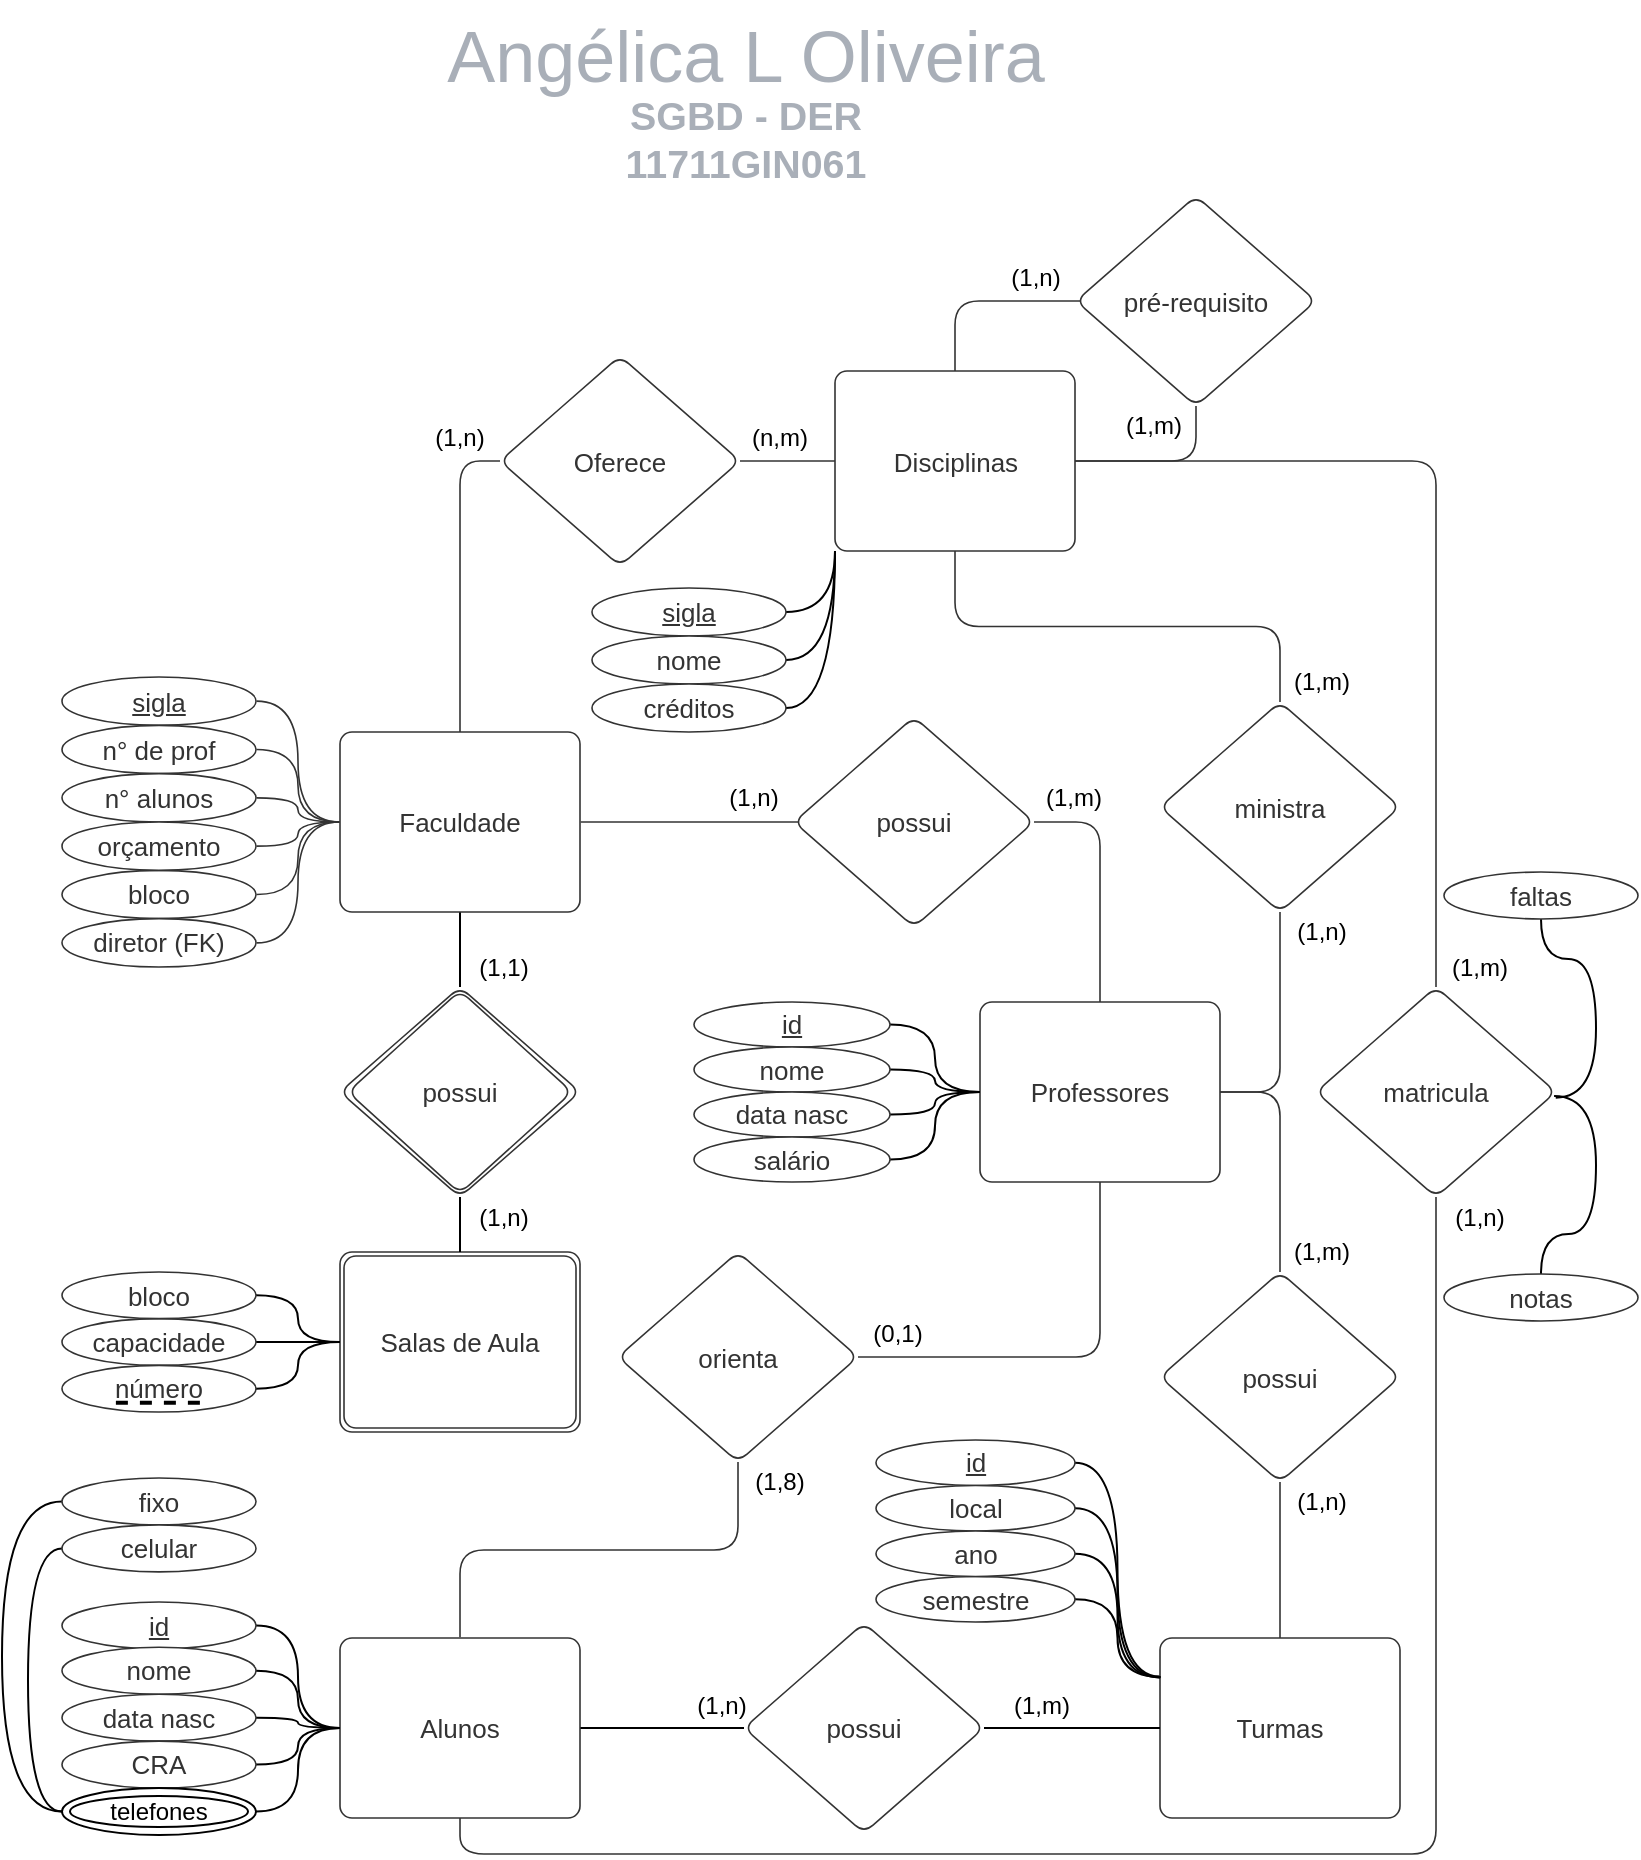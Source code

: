 <mxfile version="14.4.7" type="github">
  <diagram id="0k0tagOICq-q-ye2znuc" name="Page-1">
    <mxGraphModel dx="1777" dy="719" grid="0" gridSize="10" guides="1" tooltips="1" connect="0" arrows="1" fold="1" page="1" pageScale="1" pageWidth="827" pageHeight="1169" math="0" shadow="0">
      <root>
        <mxCell id="0" />
        <mxCell id="1" parent="0" />
        <UserObject label="&lt;div&gt;SGBD - DER&lt;/div&gt;&lt;div&gt;11711GIN061&lt;br&gt;&lt;/div&gt;" lucidchartObjectId="UGaBJGIUdZaL" id="CtVRzFDIOBK6Ej2HareU-1">
          <mxCell style="points=[[0.18,0.967,0]];html=1;overflow=block;blockSpacing=1;whiteSpace=wrap;;whiteSpace=wrap;fontSize=19.7;fontColor=#a9afb8;fontStyle=1;align=center;spacingLeft=7;spacingRight=7;spacingTop=2;spacing=3;strokeOpacity=0;fillOpacity=0;rounded=1;absoluteArcSize=1;arcSize=12;fillColor=#ffffff;strokeWidth=1.5;" parent="1" vertex="1">
            <mxGeometry x="-533" y="59" width="170" height="31" as="geometry" />
          </mxCell>
        </UserObject>
        <UserObject label="&lt;div&gt;&lt;font style=&quot;font-size: 36px&quot;&gt;Angélica L Oliveira&lt;/font&gt;&lt;/div&gt;" placeholders="1" lucidchartObjectId="UGaBLjbw9.Wj" id="CtVRzFDIOBK6Ej2HareU-3">
          <mxCell style="html=1;overflow=block;blockSpacing=1;whiteSpace=wrap;;whiteSpace=wrap;fontSize=11.5;fontColor=#a9afb8;align=center;spacingLeft=7;spacingRight=7;spacingTop=2;spacing=3;strokeOpacity=0;fillOpacity=0;rounded=1;absoluteArcSize=1;arcSize=12;fillColor=#ffffff;strokeWidth=1.5;strokeColor=#000000;" parent="1" vertex="1">
            <mxGeometry x="-688" y="19" width="480" height="14" as="geometry" />
          </mxCell>
        </UserObject>
        <mxCell id="CtVRzFDIOBK6Ej2HareU-155" style="edgeStyle=orthogonalEdgeStyle;curved=1;rounded=0;orthogonalLoop=1;jettySize=auto;html=1;exitX=0.5;exitY=1;exitDx=0;exitDy=0;entryX=0.5;entryY=0;entryDx=0;entryDy=0;endArrow=none;endFill=0;" parent="1" source="CtVRzFDIOBK6Ej2HareU-4" target="CtVRzFDIOBK6Ej2HareU-154" edge="1">
          <mxGeometry relative="1" as="geometry" />
        </mxCell>
        <UserObject label="Faculdade" lucidchartObjectId="iomj5yJkuLLF" id="CtVRzFDIOBK6Ej2HareU-4">
          <mxCell style="html=1;overflow=block;blockSpacing=1;whiteSpace=wrap;;whiteSpace=wrap;fontSize=13;fontColor=#333333;align=center;spacing=9;strokeColor=#333333;strokeOpacity=100;fillOpacity=100;rounded=1;absoluteArcSize=1;arcSize=12;fillColor=#ffffff;strokeWidth=0.8;" parent="1" vertex="1">
            <mxGeometry x="-651" y="384" width="120" height="90" as="geometry" />
          </mxCell>
        </UserObject>
        <mxCell id="CtVRzFDIOBK6Ej2HareU-110" style="edgeStyle=orthogonalEdgeStyle;curved=1;rounded=0;orthogonalLoop=1;jettySize=auto;html=1;exitX=0;exitY=0.5;exitDx=0;exitDy=0;entryX=1;entryY=0.5;entryDx=0;entryDy=0;endArrow=none;endFill=0;" parent="1" source="CtVRzFDIOBK6Ej2HareU-5" target="CtVRzFDIOBK6Ej2HareU-106" edge="1">
          <mxGeometry relative="1" as="geometry" />
        </mxCell>
        <UserObject label="Professores" lucidchartObjectId="xomj~zyaZDRu" id="CtVRzFDIOBK6Ej2HareU-5">
          <mxCell style="html=1;overflow=block;blockSpacing=1;whiteSpace=wrap;;whiteSpace=wrap;fontSize=13;fontColor=#333333;align=center;spacing=9;strokeColor=#333333;strokeOpacity=100;fillOpacity=100;rounded=1;absoluteArcSize=1;arcSize=12;fillColor=#ffffff;strokeWidth=0.8;" parent="1" vertex="1">
            <mxGeometry x="-331" y="519" width="120" height="90" as="geometry" />
          </mxCell>
        </UserObject>
        <UserObject label="Disciplinas" lucidchartObjectId="Aomjm~CfPQzT" id="CtVRzFDIOBK6Ej2HareU-6">
          <mxCell style="html=1;overflow=block;blockSpacing=1;whiteSpace=wrap;;whiteSpace=wrap;fontSize=13;fontColor=#333333;align=center;spacing=9;strokeColor=#333333;strokeOpacity=100;fillOpacity=100;rounded=1;absoluteArcSize=1;arcSize=12;fillColor=#ffffff;strokeWidth=0.8;" parent="1" vertex="1">
            <mxGeometry x="-403.5" y="203.5" width="120" height="90" as="geometry" />
          </mxCell>
        </UserObject>
        <mxCell id="CtVRzFDIOBK6Ej2HareU-151" style="edgeStyle=orthogonalEdgeStyle;curved=1;rounded=0;orthogonalLoop=1;jettySize=auto;html=1;exitX=1;exitY=0.5;exitDx=0;exitDy=0;endArrow=none;endFill=0;" parent="1" source="CtVRzFDIOBK6Ej2HareU-7" target="CtVRzFDIOBK6Ej2HareU-148" edge="1">
          <mxGeometry relative="1" as="geometry" />
        </mxCell>
        <UserObject label="Alunos" lucidchartObjectId="FomjPvOgdOiP" id="CtVRzFDIOBK6Ej2HareU-7">
          <mxCell style="html=1;overflow=block;blockSpacing=1;whiteSpace=wrap;;whiteSpace=wrap;fontSize=13;fontColor=#333333;align=center;spacing=9;strokeColor=#333333;strokeOpacity=100;fillOpacity=100;rounded=1;absoluteArcSize=1;arcSize=12;fillColor=#ffffff;strokeWidth=0.8;" parent="1" vertex="1">
            <mxGeometry x="-651" y="837" width="120" height="90" as="geometry" />
          </mxCell>
        </UserObject>
        <UserObject label="Oferece" lucidchartObjectId="UzmjYmP2OxTb" id="CtVRzFDIOBK6Ej2HareU-8">
          <mxCell style="html=1;overflow=block;blockSpacing=1;whiteSpace=wrap;shape=rhombus;whiteSpace=wrap;fontSize=13;fontColor=#333333;align=center;spacing=3.8;strokeColor=#333333;strokeOpacity=100;fillOpacity=100;rounded=1;absoluteArcSize=1;arcSize=12;fillColor=#ffffff;strokeWidth=0.8;" parent="1" vertex="1">
            <mxGeometry x="-571" y="196" width="120" height="105" as="geometry" />
          </mxCell>
        </UserObject>
        <UserObject label="" lucidchartObjectId="dAmjuNjE_fYU" id="CtVRzFDIOBK6Ej2HareU-9">
          <mxCell style="html=1;jettySize=18;whiteSpace=wrap;fontSize=13;strokeColor=#333333;strokeOpacity=100;strokeWidth=0.8;rounded=1;arcSize=24;edgeStyle=orthogonalEdgeStyle;startArrow=none;;endArrow=none;;exitX=0.5;exitY=0;entryX=0;entryY=0.5;entryDx=0;entryDy=0;exitDx=0;exitDy=0;" parent="1" source="CtVRzFDIOBK6Ej2HareU-4" target="CtVRzFDIOBK6Ej2HareU-8" edge="1">
            <mxGeometry width="100" height="100" relative="1" as="geometry">
              <Array as="points" />
            </mxGeometry>
          </mxCell>
        </UserObject>
        <UserObject label="" lucidchartObjectId="xAmjLvCmLTmo" id="CtVRzFDIOBK6Ej2HareU-10">
          <mxCell style="html=1;jettySize=18;whiteSpace=wrap;fontSize=13;strokeColor=#333333;strokeOpacity=100;strokeWidth=0.8;rounded=1;arcSize=24;edgeStyle=orthogonalEdgeStyle;startArrow=none;;endArrow=none;;exitX=1;exitY=0.5;entryX=0;entryY=0.5;exitDx=0;exitDy=0;entryDx=0;entryDy=0;" parent="1" source="CtVRzFDIOBK6Ej2HareU-8" target="CtVRzFDIOBK6Ej2HareU-6" edge="1">
            <mxGeometry width="100" height="100" relative="1" as="geometry">
              <Array as="points" />
            </mxGeometry>
          </mxCell>
        </UserObject>
        <UserObject label="possui" lucidchartObjectId="~BmjNlRGVKcV" id="CtVRzFDIOBK6Ej2HareU-11">
          <mxCell style="html=1;overflow=block;blockSpacing=1;whiteSpace=wrap;shape=rhombus;whiteSpace=wrap;fontSize=13;fontColor=#333333;align=center;spacing=3.8;strokeColor=#333333;strokeOpacity=100;fillOpacity=100;rounded=1;absoluteArcSize=1;arcSize=12;fillColor=#ffffff;strokeWidth=0.8;" parent="1" vertex="1">
            <mxGeometry x="-424" y="376.5" width="120" height="105" as="geometry" />
          </mxCell>
        </UserObject>
        <UserObject label="" lucidchartObjectId="MCmj5-dp299C" id="CtVRzFDIOBK6Ej2HareU-12">
          <mxCell style="html=1;jettySize=18;whiteSpace=wrap;fontSize=13;strokeColor=#333333;strokeOpacity=100;strokeWidth=0.8;rounded=1;arcSize=24;edgeStyle=orthogonalEdgeStyle;startArrow=none;;endArrow=none;;exitX=0.5;exitY=0;entryX=1;entryY=0.5;entryDx=0;entryDy=0;exitDx=0;exitDy=0;" parent="1" source="CtVRzFDIOBK6Ej2HareU-5" target="CtVRzFDIOBK6Ej2HareU-11" edge="1">
            <mxGeometry width="100" height="100" relative="1" as="geometry">
              <Array as="points" />
            </mxGeometry>
          </mxCell>
        </UserObject>
        <UserObject label="" lucidchartObjectId="WCmjzMi76Cz9" id="CtVRzFDIOBK6Ej2HareU-13">
          <mxCell style="html=1;jettySize=18;whiteSpace=wrap;fontSize=13;strokeColor=#333333;strokeOpacity=100;strokeWidth=0.8;rounded=1;arcSize=24;edgeStyle=orthogonalEdgeStyle;startArrow=none;;endArrow=none;;exitX=0.019;exitY=0.5;exitPerimeter=0;entryX=1.003;entryY=0.5;entryPerimeter=0;" parent="1" source="CtVRzFDIOBK6Ej2HareU-11" target="CtVRzFDIOBK6Ej2HareU-4" edge="1">
            <mxGeometry width="100" height="100" relative="1" as="geometry">
              <Array as="points" />
            </mxGeometry>
          </mxCell>
        </UserObject>
        <UserObject label="ministra" lucidchartObjectId="_CmjO9TMk5nC" id="CtVRzFDIOBK6Ej2HareU-14">
          <mxCell style="html=1;overflow=block;blockSpacing=1;whiteSpace=wrap;shape=rhombus;whiteSpace=wrap;fontSize=13;fontColor=#333333;align=center;spacing=3.8;strokeColor=#333333;strokeOpacity=100;fillOpacity=100;rounded=1;absoluteArcSize=1;arcSize=12;fillColor=#ffffff;strokeWidth=0.8;" parent="1" vertex="1">
            <mxGeometry x="-241" y="369" width="120" height="105" as="geometry" />
          </mxCell>
        </UserObject>
        <UserObject label="" lucidchartObjectId="aDmjiUkm2qg4" id="CtVRzFDIOBK6Ej2HareU-15">
          <mxCell style="html=1;jettySize=18;whiteSpace=wrap;fontSize=13;strokeColor=#333333;strokeOpacity=100;strokeWidth=0.8;rounded=1;arcSize=24;edgeStyle=orthogonalEdgeStyle;startArrow=none;;endArrow=none;;exitX=1;exitY=0.5;entryX=0.5;entryY=1;entryDx=0;entryDy=0;exitDx=0;exitDy=0;" parent="1" source="CtVRzFDIOBK6Ej2HareU-5" target="CtVRzFDIOBK6Ej2HareU-14" edge="1">
            <mxGeometry width="100" height="100" relative="1" as="geometry">
              <Array as="points" />
              <mxPoint x="-191" y="4" as="targetPoint" />
            </mxGeometry>
          </mxCell>
        </UserObject>
        <UserObject label="" lucidchartObjectId="fDmjT.F.xK~0" id="CtVRzFDIOBK6Ej2HareU-16">
          <mxCell style="html=1;jettySize=18;whiteSpace=wrap;fontSize=13;strokeColor=#333333;strokeOpacity=100;strokeWidth=0.8;rounded=1;arcSize=24;edgeStyle=orthogonalEdgeStyle;startArrow=none;;endArrow=none;;entryX=0.5;entryY=1;exitX=0.5;exitY=0;exitDx=0;exitDy=0;entryDx=0;entryDy=0;" parent="1" source="CtVRzFDIOBK6Ej2HareU-14" target="CtVRzFDIOBK6Ej2HareU-6" edge="1">
            <mxGeometry width="100" height="100" relative="1" as="geometry">
              <Array as="points" />
              <mxPoint x="-181" y="411" as="sourcePoint" />
            </mxGeometry>
          </mxCell>
        </UserObject>
        <UserObject label="orienta" lucidchartObjectId="pDmjEAedYxlP" id="CtVRzFDIOBK6Ej2HareU-17">
          <mxCell style="html=1;overflow=block;blockSpacing=1;whiteSpace=wrap;shape=rhombus;whiteSpace=wrap;fontSize=13;fontColor=#333333;align=center;spacing=3.8;strokeColor=#333333;strokeOpacity=100;fillOpacity=100;rounded=1;absoluteArcSize=1;arcSize=12;fillColor=#ffffff;strokeWidth=0.8;" parent="1" vertex="1">
            <mxGeometry x="-512" y="644" width="120" height="105" as="geometry" />
          </mxCell>
        </UserObject>
        <UserObject label="" lucidchartObjectId="yDmjnPk5z_PZ" id="CtVRzFDIOBK6Ej2HareU-18">
          <mxCell style="html=1;jettySize=18;whiteSpace=wrap;fontSize=13;strokeColor=#333333;strokeOpacity=100;strokeWidth=0.8;rounded=1;arcSize=24;edgeStyle=orthogonalEdgeStyle;startArrow=none;;endArrow=none;;exitX=0.5;exitY=1;entryX=1;entryY=0.5;exitDx=0;exitDy=0;entryDx=0;entryDy=0;" parent="1" source="CtVRzFDIOBK6Ej2HareU-5" target="CtVRzFDIOBK6Ej2HareU-17" edge="1">
            <mxGeometry width="100" height="100" relative="1" as="geometry">
              <Array as="points" />
            </mxGeometry>
          </mxCell>
        </UserObject>
        <UserObject label="" lucidchartObjectId="BDmjD462HrRi" id="CtVRzFDIOBK6Ej2HareU-19">
          <mxCell style="html=1;jettySize=18;whiteSpace=wrap;fontSize=13;strokeColor=#333333;strokeOpacity=100;strokeWidth=0.8;rounded=1;arcSize=24;edgeStyle=orthogonalEdgeStyle;startArrow=none;;endArrow=none;;entryX=0.5;entryY=-0.004;entryPerimeter=0;exitX=0.5;exitY=1;exitDx=0;exitDy=0;" parent="1" source="CtVRzFDIOBK6Ej2HareU-17" target="CtVRzFDIOBK6Ej2HareU-7" edge="1">
            <mxGeometry width="100" height="100" relative="1" as="geometry">
              <Array as="points" />
              <mxPoint x="-452" y="749" as="sourcePoint" />
            </mxGeometry>
          </mxCell>
        </UserObject>
        <UserObject label="possui" lucidchartObjectId="ZDmjs5NYemhn" id="CtVRzFDIOBK6Ej2HareU-20">
          <mxCell style="html=1;overflow=block;blockSpacing=1;whiteSpace=wrap;shape=rhombus;whiteSpace=wrap;fontSize=13;fontColor=#333333;align=center;spacing=3.8;strokeColor=#333333;strokeOpacity=100;fillOpacity=100;rounded=1;absoluteArcSize=1;arcSize=12;fillColor=#ffffff;strokeWidth=0.8;" parent="1" vertex="1">
            <mxGeometry x="-241" y="654" width="120" height="105" as="geometry" />
          </mxCell>
        </UserObject>
        <UserObject label="" lucidchartObjectId="pEmja8BC-TZG" id="CtVRzFDIOBK6Ej2HareU-21">
          <mxCell style="html=1;jettySize=18;whiteSpace=wrap;fontSize=13;strokeColor=#333333;strokeOpacity=100;strokeWidth=0.8;rounded=1;arcSize=24;edgeStyle=orthogonalEdgeStyle;startArrow=none;;endArrow=none;;exitX=1;exitY=0.5;exitDx=0;exitDy=0;" parent="1" source="CtVRzFDIOBK6Ej2HareU-5" target="CtVRzFDIOBK6Ej2HareU-20" edge="1">
            <mxGeometry width="100" height="100" relative="1" as="geometry">
              <Array as="points" />
            </mxGeometry>
          </mxCell>
        </UserObject>
        <UserObject label="" lucidchartObjectId="FEmjuh.W_axb" id="CtVRzFDIOBK6Ej2HareU-22">
          <mxCell style="html=1;jettySize=18;whiteSpace=wrap;fontSize=13;strokeColor=#333333;strokeOpacity=100;strokeWidth=0.8;rounded=1;arcSize=24;edgeStyle=orthogonalEdgeStyle;startArrow=none;;endArrow=none;;exitX=0.5;exitY=1;entryX=0.5;entryY=0;exitDx=0;exitDy=0;entryDx=0;entryDy=0;" parent="1" source="CtVRzFDIOBK6Ej2HareU-20" target="CtVRzFDIOBK6Ej2HareU-34" edge="1">
            <mxGeometry width="100" height="100" relative="1" as="geometry">
              <Array as="points" />
              <mxPoint x="-183.06" y="773" as="sourcePoint" />
            </mxGeometry>
          </mxCell>
        </UserObject>
        <UserObject label="pré-requisito" lucidchartObjectId="REmjL6j6m4Zm" id="CtVRzFDIOBK6Ej2HareU-23">
          <mxCell style="html=1;overflow=block;blockSpacing=1;whiteSpace=wrap;shape=rhombus;whiteSpace=wrap;fontSize=13;fontColor=#333333;align=center;spacing=3.8;strokeColor=#333333;strokeOpacity=100;fillOpacity=100;rounded=1;absoluteArcSize=1;arcSize=12;fillColor=#ffffff;strokeWidth=0.8;" parent="1" vertex="1">
            <mxGeometry x="-283" y="116" width="120" height="105" as="geometry" />
          </mxCell>
        </UserObject>
        <UserObject label="" lucidchartObjectId="YEmjEZizZ.XD" id="CtVRzFDIOBK6Ej2HareU-24">
          <mxCell style="html=1;jettySize=18;whiteSpace=wrap;fontSize=13;strokeColor=#333333;strokeOpacity=100;strokeWidth=0.8;rounded=1;arcSize=24;edgeStyle=orthogonalEdgeStyle;startArrow=none;;endArrow=none;;exitX=1;exitY=0.5;entryX=0.5;entryY=1;exitDx=0;exitDy=0;entryDx=0;entryDy=0;" parent="1" source="CtVRzFDIOBK6Ej2HareU-6" target="CtVRzFDIOBK6Ej2HareU-23" edge="1">
            <mxGeometry width="100" height="100" relative="1" as="geometry">
              <Array as="points" />
            </mxGeometry>
          </mxCell>
        </UserObject>
        <UserObject label="" lucidchartObjectId="9EmjZBSx3TJS" id="CtVRzFDIOBK6Ej2HareU-25">
          <mxCell style="html=1;jettySize=18;whiteSpace=wrap;fontSize=13;strokeColor=#333333;strokeOpacity=100;strokeWidth=0.8;rounded=1;arcSize=24;edgeStyle=orthogonalEdgeStyle;startArrow=none;;endArrow=none;;exitX=0.019;exitY=0.5;exitPerimeter=0;entryX=0.5;entryY=0;entryDx=0;entryDy=0;" parent="1" source="CtVRzFDIOBK6Ej2HareU-23" target="CtVRzFDIOBK6Ej2HareU-6" edge="1">
            <mxGeometry width="100" height="100" relative="1" as="geometry">
              <Array as="points" />
            </mxGeometry>
          </mxCell>
        </UserObject>
        <UserObject label="Salas de Aula" lucidchartObjectId="ZJmj8_7ffC9h" id="CtVRzFDIOBK6Ej2HareU-32">
          <mxCell style="html=1;overflow=block;blockSpacing=1;whiteSpace=wrap;shape=ext;double=1;whiteSpace=wrap;fontSize=13;fontColor=#333333;align=center;spacing=3.8;strokeColor=#333333;strokeOpacity=100;fillOpacity=100;rounded=1;absoluteArcSize=1;arcSize=12;fillColor=#ffffff;strokeWidth=0.8;" parent="1" vertex="1">
            <mxGeometry x="-651" y="644" width="120" height="90" as="geometry" />
          </mxCell>
        </UserObject>
        <mxCell id="CtVRzFDIOBK6Ej2HareU-93" style="edgeStyle=orthogonalEdgeStyle;rounded=0;orthogonalLoop=1;jettySize=auto;html=1;entryX=1;entryY=0.5;entryDx=0;entryDy=0;endArrow=none;endFill=0;curved=1;exitX=-0.001;exitY=0.214;exitDx=0;exitDy=0;exitPerimeter=0;" parent="1" source="CtVRzFDIOBK6Ej2HareU-34" target="CtVRzFDIOBK6Ej2HareU-78" edge="1">
          <mxGeometry relative="1" as="geometry">
            <mxPoint x="-242" y="848" as="sourcePoint" />
          </mxGeometry>
        </mxCell>
        <UserObject label="Turmas" lucidchartObjectId="HPmjRnHx5ylr" id="CtVRzFDIOBK6Ej2HareU-34">
          <mxCell style="html=1;overflow=block;blockSpacing=1;whiteSpace=wrap;;whiteSpace=wrap;fontSize=13;fontColor=#333333;align=center;spacing=3.8;strokeColor=#333333;strokeOpacity=100;fillOpacity=100;rounded=1;absoluteArcSize=1;arcSize=12;fillColor=#ffffff;strokeWidth=0.8;" parent="1" vertex="1">
            <mxGeometry x="-241" y="837" width="120" height="90" as="geometry" />
          </mxCell>
        </UserObject>
        <UserObject label="" lucidchartObjectId="5Smj8ZvPu2pv" id="CtVRzFDIOBK6Ej2HareU-39">
          <mxCell style="html=1;jettySize=18;whiteSpace=wrap;fontSize=13;strokeColor=#333333;strokeOpacity=100;strokeWidth=0.8;rounded=1;arcSize=24;edgeStyle=orthogonalEdgeStyle;startArrow=none;;endArrow=none;;exitX=1.003;exitY=0.5;exitPerimeter=0;entryX=-0.003;entryY=0.5;entryPerimeter=0;curved=1;" parent="1" source="CtVRzFDIOBK6Ej2HareU-33" target="CtVRzFDIOBK6Ej2HareU-4" edge="1">
            <mxGeometry width="100" height="100" relative="1" as="geometry" />
          </mxCell>
        </UserObject>
        <UserObject label="" lucidchartObjectId="bTmjVLnhN5Iq" id="CtVRzFDIOBK6Ej2HareU-40">
          <mxCell style="html=1;jettySize=18;whiteSpace=wrap;fontSize=13;strokeColor=#333333;strokeOpacity=100;strokeWidth=0.8;rounded=1;arcSize=24;edgeStyle=orthogonalEdgeStyle;startArrow=none;;endArrow=none;;exitX=1.003;exitY=0.5;exitPerimeter=0;entryX=-0.003;entryY=0.5;entryPerimeter=0;curved=1;" parent="1" source="CtVRzFDIOBK6Ej2HareU-35" target="CtVRzFDIOBK6Ej2HareU-4" edge="1">
            <mxGeometry width="100" height="100" relative="1" as="geometry" />
          </mxCell>
        </UserObject>
        <UserObject label="" lucidchartObjectId="mTmjp_HUGFZe" id="CtVRzFDIOBK6Ej2HareU-41">
          <mxCell style="html=1;jettySize=18;whiteSpace=wrap;fontSize=13;strokeColor=#333333;strokeOpacity=100;strokeWidth=0.8;rounded=1;arcSize=24;edgeStyle=orthogonalEdgeStyle;startArrow=none;;endArrow=none;;exitX=1.003;exitY=0.5;exitPerimeter=0;entryX=-0.003;entryY=0.5;entryPerimeter=0;curved=1;" parent="1" source="CtVRzFDIOBK6Ej2HareU-37" target="CtVRzFDIOBK6Ej2HareU-4" edge="1">
            <mxGeometry width="100" height="100" relative="1" as="geometry" />
          </mxCell>
        </UserObject>
        <UserObject label="" lucidchartObjectId="qTmjNSVt_GpQ" id="CtVRzFDIOBK6Ej2HareU-42">
          <mxCell style="html=1;jettySize=18;whiteSpace=wrap;fontSize=13;strokeColor=#333333;strokeOpacity=100;strokeWidth=0.8;rounded=1;arcSize=24;edgeStyle=orthogonalEdgeStyle;startArrow=none;;endArrow=none;;exitX=1.003;exitY=0.5;exitPerimeter=0;entryX=-0.003;entryY=0.5;entryPerimeter=0;curved=1;" parent="1" source="CtVRzFDIOBK6Ej2HareU-38" target="CtVRzFDIOBK6Ej2HareU-4" edge="1">
            <mxGeometry width="100" height="100" relative="1" as="geometry" />
          </mxCell>
        </UserObject>
        <UserObject label="" lucidchartObjectId="tTmjfXXcpOUJ" id="CtVRzFDIOBK6Ej2HareU-43">
          <mxCell style="html=1;jettySize=18;whiteSpace=wrap;fontSize=13;strokeColor=#333333;strokeOpacity=100;strokeWidth=0.8;rounded=1;arcSize=24;edgeStyle=orthogonalEdgeStyle;startArrow=none;;endArrow=none;;exitX=1.003;exitY=0.5;exitPerimeter=0;entryX=-0.003;entryY=0.5;entryPerimeter=0;curved=1;" parent="1" source="CtVRzFDIOBK6Ej2HareU-36" target="CtVRzFDIOBK6Ej2HareU-4" edge="1">
            <mxGeometry width="100" height="100" relative="1" as="geometry" />
          </mxCell>
        </UserObject>
        <UserObject label="" lucidchartObjectId="MUmjPoIUckg." id="CtVRzFDIOBK6Ej2HareU-45">
          <mxCell style="html=1;jettySize=18;whiteSpace=wrap;fontSize=13;strokeColor=#333333;strokeOpacity=100;strokeWidth=0.8;rounded=1;arcSize=24;edgeStyle=orthogonalEdgeStyle;startArrow=none;;endArrow=none;;exitX=1.003;exitY=0.5;exitPerimeter=0;entryX=-0.003;entryY=0.5;entryPerimeter=0;curved=1;" parent="1" source="CtVRzFDIOBK6Ej2HareU-44" target="CtVRzFDIOBK6Ej2HareU-4" edge="1">
            <mxGeometry width="100" height="100" relative="1" as="geometry" />
          </mxCell>
        </UserObject>
        <mxCell id="CtVRzFDIOBK6Ej2HareU-76" style="edgeStyle=orthogonalEdgeStyle;rounded=0;orthogonalLoop=1;jettySize=auto;html=1;exitX=0.5;exitY=1;exitDx=0;exitDy=0;" parent="1" edge="1">
          <mxGeometry relative="1" as="geometry">
            <mxPoint x="-183.06" y="773" as="sourcePoint" />
            <mxPoint x="-183.06" y="773" as="targetPoint" />
          </mxGeometry>
        </mxCell>
        <mxCell id="CtVRzFDIOBK6Ej2HareU-94" style="edgeStyle=orthogonalEdgeStyle;rounded=0;orthogonalLoop=1;jettySize=auto;html=1;exitX=1;exitY=0.5;exitDx=0;exitDy=0;endArrow=none;endFill=0;curved=1;entryX=0.003;entryY=0.217;entryDx=0;entryDy=0;entryPerimeter=0;" parent="1" source="CtVRzFDIOBK6Ej2HareU-79" target="CtVRzFDIOBK6Ej2HareU-34" edge="1">
          <mxGeometry relative="1" as="geometry">
            <mxPoint x="-241" y="838" as="targetPoint" />
          </mxGeometry>
        </mxCell>
        <mxCell id="CtVRzFDIOBK6Ej2HareU-95" style="edgeStyle=orthogonalEdgeStyle;rounded=0;orthogonalLoop=1;jettySize=auto;html=1;exitX=1;exitY=0.5;exitDx=0;exitDy=0;endArrow=none;endFill=0;curved=1;entryX=0.001;entryY=0.219;entryDx=0;entryDy=0;entryPerimeter=0;" parent="1" source="CtVRzFDIOBK6Ej2HareU-81" target="CtVRzFDIOBK6Ej2HareU-34" edge="1">
          <mxGeometry relative="1" as="geometry">
            <mxPoint x="-239" y="863" as="targetPoint" />
          </mxGeometry>
        </mxCell>
        <mxCell id="CtVRzFDIOBK6Ej2HareU-96" style="edgeStyle=orthogonalEdgeStyle;rounded=0;orthogonalLoop=1;jettySize=auto;html=1;exitX=1;exitY=0.5;exitDx=0;exitDy=0;endArrow=none;endFill=0;curved=1;entryX=-0.001;entryY=0.219;entryDx=0;entryDy=0;entryPerimeter=0;" parent="1" source="CtVRzFDIOBK6Ej2HareU-82" target="CtVRzFDIOBK6Ej2HareU-34" edge="1">
          <mxGeometry relative="1" as="geometry">
            <mxPoint x="-238" y="844" as="targetPoint" />
          </mxGeometry>
        </mxCell>
        <mxCell id="CtVRzFDIOBK6Ej2HareU-102" style="edgeStyle=orthogonalEdgeStyle;curved=1;rounded=0;orthogonalLoop=1;jettySize=auto;html=1;exitX=1;exitY=0.5;exitDx=0;exitDy=0;entryX=0;entryY=1;entryDx=0;entryDy=0;endArrow=none;endFill=0;" parent="1" source="CtVRzFDIOBK6Ej2HareU-97" target="CtVRzFDIOBK6Ej2HareU-6" edge="1">
          <mxGeometry relative="1" as="geometry" />
        </mxCell>
        <mxCell id="CtVRzFDIOBK6Ej2HareU-105" style="edgeStyle=orthogonalEdgeStyle;curved=1;rounded=0;orthogonalLoop=1;jettySize=auto;html=1;exitX=1;exitY=0.5;exitDx=0;exitDy=0;endArrow=none;endFill=0;entryX=0;entryY=1;entryDx=0;entryDy=0;" parent="1" source="CtVRzFDIOBK6Ej2HareU-98" target="CtVRzFDIOBK6Ej2HareU-6" edge="1">
          <mxGeometry relative="1" as="geometry" />
        </mxCell>
        <mxCell id="CtVRzFDIOBK6Ej2HareU-104" style="edgeStyle=orthogonalEdgeStyle;curved=1;rounded=0;orthogonalLoop=1;jettySize=auto;html=1;exitX=1;exitY=0.5;exitDx=0;exitDy=0;endArrow=none;endFill=0;entryX=0;entryY=1;entryDx=0;entryDy=0;" parent="1" source="CtVRzFDIOBK6Ej2HareU-99" target="CtVRzFDIOBK6Ej2HareU-6" edge="1">
          <mxGeometry relative="1" as="geometry" />
        </mxCell>
        <mxCell id="CtVRzFDIOBK6Ej2HareU-111" style="edgeStyle=orthogonalEdgeStyle;curved=1;rounded=0;orthogonalLoop=1;jettySize=auto;html=1;exitX=1;exitY=0.5;exitDx=0;exitDy=0;endArrow=none;endFill=0;entryX=0;entryY=0.5;entryDx=0;entryDy=0;" parent="1" source="CtVRzFDIOBK6Ej2HareU-107" target="CtVRzFDIOBK6Ej2HareU-5" edge="1">
          <mxGeometry relative="1" as="geometry">
            <mxPoint x="-81" y="374" as="targetPoint" />
          </mxGeometry>
        </mxCell>
        <mxCell id="CtVRzFDIOBK6Ej2HareU-112" style="edgeStyle=orthogonalEdgeStyle;curved=1;rounded=0;orthogonalLoop=1;jettySize=auto;html=1;exitX=1;exitY=0.5;exitDx=0;exitDy=0;endArrow=none;endFill=0;entryX=0;entryY=0.5;entryDx=0;entryDy=0;" parent="1" source="CtVRzFDIOBK6Ej2HareU-108" target="CtVRzFDIOBK6Ej2HareU-5" edge="1">
          <mxGeometry relative="1" as="geometry">
            <mxPoint x="-81" y="384" as="targetPoint" />
          </mxGeometry>
        </mxCell>
        <mxCell id="CtVRzFDIOBK6Ej2HareU-113" style="edgeStyle=orthogonalEdgeStyle;curved=1;rounded=0;orthogonalLoop=1;jettySize=auto;html=1;exitX=1;exitY=0.5;exitDx=0;exitDy=0;endArrow=none;endFill=0;entryX=0;entryY=0.5;entryDx=0;entryDy=0;" parent="1" source="CtVRzFDIOBK6Ej2HareU-109" target="CtVRzFDIOBK6Ej2HareU-5" edge="1">
          <mxGeometry relative="1" as="geometry">
            <mxPoint x="-81" y="384" as="targetPoint" />
          </mxGeometry>
        </mxCell>
        <mxCell id="CtVRzFDIOBK6Ej2HareU-122" style="edgeStyle=orthogonalEdgeStyle;curved=1;rounded=0;orthogonalLoop=1;jettySize=auto;html=1;exitX=1;exitY=0.5;exitDx=0;exitDy=0;entryX=0;entryY=0.5;entryDx=0;entryDy=0;endArrow=none;endFill=0;" parent="1" source="CtVRzFDIOBK6Ej2HareU-114" target="CtVRzFDIOBK6Ej2HareU-7" edge="1">
          <mxGeometry relative="1" as="geometry" />
        </mxCell>
        <mxCell id="CtVRzFDIOBK6Ej2HareU-127" style="edgeStyle=orthogonalEdgeStyle;curved=1;rounded=0;orthogonalLoop=1;jettySize=auto;html=1;exitX=1;exitY=0.5;exitDx=0;exitDy=0;entryX=0;entryY=0.5;entryDx=0;entryDy=0;endArrow=none;endFill=0;" parent="1" source="CtVRzFDIOBK6Ej2HareU-115" target="CtVRzFDIOBK6Ej2HareU-7" edge="1">
          <mxGeometry relative="1" as="geometry" />
        </mxCell>
        <mxCell id="CtVRzFDIOBK6Ej2HareU-128" style="edgeStyle=orthogonalEdgeStyle;curved=1;rounded=0;orthogonalLoop=1;jettySize=auto;html=1;exitX=1;exitY=0.5;exitDx=0;exitDy=0;entryX=0;entryY=0.5;entryDx=0;entryDy=0;endArrow=none;endFill=0;" parent="1" source="CtVRzFDIOBK6Ej2HareU-116" target="CtVRzFDIOBK6Ej2HareU-7" edge="1">
          <mxGeometry relative="1" as="geometry" />
        </mxCell>
        <mxCell id="CtVRzFDIOBK6Ej2HareU-130" style="edgeStyle=orthogonalEdgeStyle;curved=1;rounded=0;orthogonalLoop=1;jettySize=auto;html=1;exitX=1;exitY=0.5;exitDx=0;exitDy=0;entryX=0;entryY=0.5;entryDx=0;entryDy=0;endArrow=none;endFill=0;" parent="1" source="CtVRzFDIOBK6Ej2HareU-117" target="CtVRzFDIOBK6Ej2HareU-7" edge="1">
          <mxGeometry relative="1" as="geometry" />
        </mxCell>
        <mxCell id="CtVRzFDIOBK6Ej2HareU-131" style="edgeStyle=orthogonalEdgeStyle;curved=1;rounded=0;orthogonalLoop=1;jettySize=auto;html=1;exitX=1;exitY=0.5;exitDx=0;exitDy=0;entryX=0;entryY=0.5;entryDx=0;entryDy=0;endArrow=none;endFill=0;" parent="1" source="CtVRzFDIOBK6Ej2HareU-118" target="CtVRzFDIOBK6Ej2HareU-7" edge="1">
          <mxGeometry relative="1" as="geometry" />
        </mxCell>
        <mxCell id="CtVRzFDIOBK6Ej2HareU-137" style="edgeStyle=orthogonalEdgeStyle;curved=1;rounded=0;orthogonalLoop=1;jettySize=auto;html=1;entryX=0;entryY=0.5;entryDx=0;entryDy=0;endArrow=none;endFill=0;" parent="1" source="CtVRzFDIOBK6Ej2HareU-141" target="CtVRzFDIOBK6Ej2HareU-32" edge="1">
          <mxGeometry relative="1" as="geometry">
            <mxPoint x="-496" y="659" as="sourcePoint" />
          </mxGeometry>
        </mxCell>
        <mxCell id="CtVRzFDIOBK6Ej2HareU-138" style="edgeStyle=orthogonalEdgeStyle;curved=1;rounded=0;orthogonalLoop=1;jettySize=auto;html=1;entryX=0;entryY=0.5;entryDx=0;entryDy=0;endArrow=none;endFill=0;" parent="1" source="CtVRzFDIOBK6Ej2HareU-136" target="CtVRzFDIOBK6Ej2HareU-32" edge="1">
          <mxGeometry relative="1" as="geometry" />
        </mxCell>
        <mxCell id="CtVRzFDIOBK6Ej2HareU-152" style="edgeStyle=orthogonalEdgeStyle;curved=1;rounded=0;orthogonalLoop=1;jettySize=auto;html=1;entryX=0;entryY=0.5;entryDx=0;entryDy=0;endArrow=none;endFill=0;" parent="1" source="CtVRzFDIOBK6Ej2HareU-148" target="CtVRzFDIOBK6Ej2HareU-34" edge="1">
          <mxGeometry relative="1" as="geometry" />
        </mxCell>
        <UserObject label="possui" lucidchartObjectId="pDmjEAedYxlP" id="CtVRzFDIOBK6Ej2HareU-148">
          <mxCell style="html=1;overflow=block;blockSpacing=1;whiteSpace=wrap;shape=rhombus;whiteSpace=wrap;fontSize=13;fontColor=#333333;align=center;spacing=3.8;strokeColor=#333333;strokeOpacity=100;fillOpacity=100;rounded=1;absoluteArcSize=1;arcSize=12;fillColor=#ffffff;strokeWidth=0.8;" parent="1" vertex="1">
            <mxGeometry x="-449" y="829.5" width="120" height="105" as="geometry" />
          </mxCell>
        </UserObject>
        <mxCell id="CtVRzFDIOBK6Ej2HareU-153" style="edgeStyle=orthogonalEdgeStyle;curved=1;rounded=0;orthogonalLoop=1;jettySize=auto;html=1;endArrow=none;endFill=0;entryX=0;entryY=0.5;entryDx=0;entryDy=0;" parent="1" source="CtVRzFDIOBK6Ej2HareU-135" target="CtVRzFDIOBK6Ej2HareU-32" edge="1">
          <mxGeometry relative="1" as="geometry">
            <mxPoint x="-496" y="689" as="sourcePoint" />
            <mxPoint x="-656" y="694" as="targetPoint" />
          </mxGeometry>
        </mxCell>
        <mxCell id="CtVRzFDIOBK6Ej2HareU-156" style="edgeStyle=orthogonalEdgeStyle;curved=1;rounded=0;orthogonalLoop=1;jettySize=auto;html=1;exitX=0.5;exitY=1;exitDx=0;exitDy=0;entryX=0.5;entryY=0;entryDx=0;entryDy=0;endArrow=none;endFill=0;" parent="1" source="CtVRzFDIOBK6Ej2HareU-154" target="CtVRzFDIOBK6Ej2HareU-32" edge="1">
          <mxGeometry relative="1" as="geometry" />
        </mxCell>
        <UserObject label="possui" lucidchartObjectId="UzmjYmP2OxTb" id="CtVRzFDIOBK6Ej2HareU-154">
          <mxCell style="html=1;overflow=block;blockSpacing=1;whiteSpace=wrap;shape=rhombus;whiteSpace=wrap;fontSize=13;fontColor=#333333;align=center;spacing=3.8;strokeColor=#333333;strokeOpacity=100;fillOpacity=100;rounded=1;absoluteArcSize=1;arcSize=12;fillColor=#ffffff;strokeWidth=0.8;" parent="1" vertex="1">
            <mxGeometry x="-651" y="511.5" width="120" height="105" as="geometry" />
          </mxCell>
        </UserObject>
        <UserObject label="matricula" lucidchartObjectId="_CmjO9TMk5nC" id="CtVRzFDIOBK6Ej2HareU-165">
          <mxCell style="html=1;overflow=block;blockSpacing=1;whiteSpace=wrap;shape=rhombus;whiteSpace=wrap;fontSize=13;fontColor=#333333;align=center;spacing=3.8;strokeColor=#333333;strokeOpacity=100;fillOpacity=100;rounded=1;absoluteArcSize=1;arcSize=12;fillColor=#ffffff;strokeWidth=0.8;" parent="1" vertex="1">
            <mxGeometry x="-163" y="511.5" width="120" height="105" as="geometry" />
          </mxCell>
        </UserObject>
        <UserObject label="" lucidchartObjectId="aDmjiUkm2qg4" id="CtVRzFDIOBK6Ej2HareU-168">
          <mxCell style="html=1;jettySize=18;whiteSpace=wrap;fontSize=13;strokeColor=#333333;strokeOpacity=100;strokeWidth=0.8;rounded=1;arcSize=24;edgeStyle=orthogonalEdgeStyle;startArrow=none;;endArrow=none;;exitX=0.5;exitY=1;exitDx=0;exitDy=0;" parent="1" source="CtVRzFDIOBK6Ej2HareU-7" target="CtVRzFDIOBK6Ej2HareU-165" edge="1">
            <mxGeometry width="100" height="100" relative="1" as="geometry">
              <Array as="points" />
              <mxPoint x="-134" y="781.5" as="sourcePoint" />
              <mxPoint x="-108" y="690" as="targetPoint" />
            </mxGeometry>
          </mxCell>
        </UserObject>
        <UserObject label="" lucidchartObjectId="pEmja8BC-TZG" id="CtVRzFDIOBK6Ej2HareU-169">
          <mxCell style="html=1;jettySize=18;whiteSpace=wrap;fontSize=13;strokeColor=#333333;strokeOpacity=100;strokeWidth=0.8;rounded=1;arcSize=24;edgeStyle=orthogonalEdgeStyle;startArrow=none;;endArrow=none;;exitX=1;exitY=0.5;exitDx=0;exitDy=0;" parent="1" source="CtVRzFDIOBK6Ej2HareU-6" target="CtVRzFDIOBK6Ej2HareU-165" edge="1">
            <mxGeometry width="100" height="100" relative="1" as="geometry">
              <Array as="points">
                <mxPoint x="-103" y="248" />
              </Array>
              <mxPoint x="-201" y="574" as="sourcePoint" />
              <mxPoint x="-106" y="525" as="targetPoint" />
            </mxGeometry>
          </mxCell>
        </UserObject>
        <mxCell id="CtVRzFDIOBK6Ej2HareU-170" value="" style="group" parent="1" vertex="1" connectable="0">
          <mxGeometry x="-790" y="356.5" width="97" height="145" as="geometry" />
        </mxCell>
        <UserObject label="sigla" lucidchartObjectId="9OmjdLNjwsMl" id="CtVRzFDIOBK6Ej2HareU-33">
          <mxCell style="html=1;overflow=block;blockSpacing=1;whiteSpace=wrap;ellipse;whiteSpace=wrap;fontSize=13;fontColor=#333333;fontStyle=4;align=center;spacing=3.8;strokeColor=#333333;strokeOpacity=100;fillOpacity=100;rounded=1;absoluteArcSize=1;arcSize=12;fillColor=#ffffff;strokeWidth=0.8;" parent="CtVRzFDIOBK6Ej2HareU-170" vertex="1">
            <mxGeometry width="97" height="24.167" as="geometry" />
          </mxCell>
        </UserObject>
        <UserObject label="n° de prof" lucidchartObjectId="ZRmjgUTJ3Nd." id="CtVRzFDIOBK6Ej2HareU-35">
          <mxCell style="html=1;overflow=block;blockSpacing=1;whiteSpace=wrap;ellipse;whiteSpace=wrap;fontSize=13;fontColor=#333333;align=center;spacing=3.8;strokeColor=#333333;strokeOpacity=100;fillOpacity=100;rounded=1;absoluteArcSize=1;arcSize=12;fillColor=#ffffff;strokeWidth=0.8;" parent="CtVRzFDIOBK6Ej2HareU-170" vertex="1">
            <mxGeometry y="24.167" width="97" height="24.167" as="geometry" />
          </mxCell>
        </UserObject>
        <UserObject label="bloco" lucidchartObjectId="ZRmjNuLXcJue" id="CtVRzFDIOBK6Ej2HareU-36">
          <mxCell style="html=1;overflow=block;blockSpacing=1;whiteSpace=wrap;ellipse;whiteSpace=wrap;fontSize=13;fontColor=#333333;align=center;spacing=3.8;strokeColor=#333333;strokeOpacity=100;fillOpacity=100;rounded=1;absoluteArcSize=1;arcSize=12;fillColor=#ffffff;strokeWidth=0.8;" parent="CtVRzFDIOBK6Ej2HareU-170" vertex="1">
            <mxGeometry y="96.667" width="97" height="24.167" as="geometry" />
          </mxCell>
        </UserObject>
        <UserObject label="n° alunos" lucidchartObjectId="_RmjpFdKyJmw" id="CtVRzFDIOBK6Ej2HareU-37">
          <mxCell style="html=1;overflow=block;blockSpacing=1;whiteSpace=wrap;ellipse;whiteSpace=wrap;fontSize=13;fontColor=#333333;align=center;spacing=3.8;strokeColor=#333333;strokeOpacity=100;fillOpacity=100;rounded=1;absoluteArcSize=1;arcSize=12;fillColor=#ffffff;strokeWidth=0.8;" parent="CtVRzFDIOBK6Ej2HareU-170" vertex="1">
            <mxGeometry y="48.333" width="97" height="24.167" as="geometry" />
          </mxCell>
        </UserObject>
        <UserObject label="orçamento" lucidchartObjectId="_Rmjj1_~6CR-" id="CtVRzFDIOBK6Ej2HareU-38">
          <mxCell style="html=1;overflow=block;blockSpacing=1;whiteSpace=wrap;ellipse;whiteSpace=wrap;fontSize=13;fontColor=#333333;align=center;spacing=3.8;strokeColor=#333333;strokeOpacity=100;fillOpacity=100;rounded=1;absoluteArcSize=1;arcSize=12;fillColor=#ffffff;strokeWidth=0.8;" parent="CtVRzFDIOBK6Ej2HareU-170" vertex="1">
            <mxGeometry y="72.5" width="97" height="24.167" as="geometry" />
          </mxCell>
        </UserObject>
        <UserObject label="diretor (FK)" lucidchartObjectId="MUmj.rUb0BYL" id="CtVRzFDIOBK6Ej2HareU-44">
          <mxCell style="html=1;overflow=block;blockSpacing=1;whiteSpace=wrap;ellipse;whiteSpace=wrap;fontSize=13;fontColor=#333333;align=center;spacing=3.8;strokeColor=#333333;strokeOpacity=100;fillOpacity=100;rounded=1;absoluteArcSize=1;arcSize=12;fillColor=#ffffff;strokeWidth=0.8;" parent="CtVRzFDIOBK6Ej2HareU-170" vertex="1">
            <mxGeometry y="120.833" width="97" height="24.167" as="geometry" />
          </mxCell>
        </UserObject>
        <mxCell id="CtVRzFDIOBK6Ej2HareU-171" value="" style="group" parent="1" vertex="1" connectable="0">
          <mxGeometry x="-790" y="654" width="97" height="70" as="geometry" />
        </mxCell>
        <UserObject label="capacidade" lucidchartObjectId="ZRmjgUTJ3Nd." id="CtVRzFDIOBK6Ej2HareU-135">
          <mxCell style="html=1;overflow=block;blockSpacing=1;whiteSpace=wrap;ellipse;whiteSpace=wrap;fontSize=13;fontColor=#333333;align=center;spacing=3.8;strokeColor=#333333;strokeOpacity=100;fillOpacity=100;rounded=1;absoluteArcSize=1;arcSize=12;fillColor=#ffffff;strokeWidth=0.8;" parent="CtVRzFDIOBK6Ej2HareU-171" vertex="1">
            <mxGeometry y="23.333" width="97" height="23.333" as="geometry" />
          </mxCell>
        </UserObject>
        <UserObject label="número" lucidchartObjectId="_RmjpFdKyJmw" id="CtVRzFDIOBK6Ej2HareU-136">
          <mxCell style="html=1;overflow=block;blockSpacing=1;whiteSpace=wrap;ellipse;whiteSpace=wrap;fontSize=13;fontColor=#333333;align=center;spacing=3.8;strokeColor=#333333;strokeOpacity=100;fillOpacity=100;rounded=1;absoluteArcSize=1;arcSize=12;fillColor=#ffffff;strokeWidth=0.8;" parent="CtVRzFDIOBK6Ej2HareU-171" vertex="1">
            <mxGeometry y="46.667" width="97" height="23.333" as="geometry" />
          </mxCell>
        </UserObject>
        <UserObject label="bloco" lucidchartObjectId="ZRmjgUTJ3Nd." id="CtVRzFDIOBK6Ej2HareU-141">
          <mxCell style="html=1;overflow=block;blockSpacing=1;whiteSpace=wrap;ellipse;whiteSpace=wrap;fontSize=13;fontColor=#333333;align=center;spacing=3.8;strokeColor=#333333;strokeOpacity=100;fillOpacity=100;rounded=1;absoluteArcSize=1;arcSize=12;fillColor=#ffffff;strokeWidth=0.8;" parent="CtVRzFDIOBK6Ej2HareU-171" vertex="1">
            <mxGeometry width="97" height="23.333" as="geometry" />
          </mxCell>
        </UserObject>
        <mxCell id="CtVRzFDIOBK6Ej2HareU-162" value="" style="line;strokeWidth=2;html=1;shadow=0;dashed=1;" parent="CtVRzFDIOBK6Ej2HareU-171" vertex="1">
          <mxGeometry x="26.944" y="61.444" width="43.111" height="7.778" as="geometry" />
        </mxCell>
        <mxCell id="CtVRzFDIOBK6Ej2HareU-173" value="" style="group" parent="1" vertex="1" connectable="0">
          <mxGeometry x="-474" y="519" width="98" height="90" as="geometry" />
        </mxCell>
        <UserObject label="id" lucidchartObjectId="9OmjdLNjwsMl" id="CtVRzFDIOBK6Ej2HareU-106">
          <mxCell style="html=1;overflow=block;blockSpacing=1;whiteSpace=wrap;ellipse;whiteSpace=wrap;fontSize=13;fontColor=#333333;fontStyle=4;align=center;spacing=3.8;strokeColor=#333333;strokeOpacity=100;fillOpacity=100;rounded=1;absoluteArcSize=1;arcSize=12;fillColor=#ffffff;strokeWidth=0.8;" parent="CtVRzFDIOBK6Ej2HareU-173" vertex="1">
            <mxGeometry width="98" height="22.5" as="geometry" />
          </mxCell>
        </UserObject>
        <UserObject label="nome" lucidchartObjectId="ZRmjgUTJ3Nd." id="CtVRzFDIOBK6Ej2HareU-107">
          <mxCell style="html=1;overflow=block;blockSpacing=1;whiteSpace=wrap;ellipse;whiteSpace=wrap;fontSize=13;fontColor=#333333;align=center;spacing=3.8;strokeColor=#333333;strokeOpacity=100;fillOpacity=100;rounded=1;absoluteArcSize=1;arcSize=12;fillColor=#ffffff;strokeWidth=0.8;" parent="CtVRzFDIOBK6Ej2HareU-173" vertex="1">
            <mxGeometry y="22.5" width="98" height="22.5" as="geometry" />
          </mxCell>
        </UserObject>
        <UserObject label="data nasc" lucidchartObjectId="_RmjpFdKyJmw" id="CtVRzFDIOBK6Ej2HareU-108">
          <mxCell style="html=1;overflow=block;blockSpacing=1;whiteSpace=wrap;ellipse;whiteSpace=wrap;fontSize=13;fontColor=#333333;align=center;spacing=3.8;strokeColor=#333333;strokeOpacity=100;fillOpacity=100;rounded=1;absoluteArcSize=1;arcSize=12;fillColor=#ffffff;strokeWidth=0.8;" parent="CtVRzFDIOBK6Ej2HareU-173" vertex="1">
            <mxGeometry y="45" width="98" height="22.5" as="geometry" />
          </mxCell>
        </UserObject>
        <UserObject label="salário" lucidchartObjectId="_Rmjj1_~6CR-" id="CtVRzFDIOBK6Ej2HareU-109">
          <mxCell style="html=1;overflow=block;blockSpacing=1;whiteSpace=wrap;ellipse;whiteSpace=wrap;fontSize=13;fontColor=#333333;align=center;spacing=3.8;strokeColor=#333333;strokeOpacity=100;fillOpacity=100;rounded=1;absoluteArcSize=1;arcSize=12;fillColor=#ffffff;strokeWidth=0.8;" parent="CtVRzFDIOBK6Ej2HareU-173" vertex="1">
            <mxGeometry y="67.5" width="98" height="22.5" as="geometry" />
          </mxCell>
        </UserObject>
        <mxCell id="CtVRzFDIOBK6Ej2HareU-175" value="" style="group" parent="1" vertex="1" connectable="0">
          <mxGeometry x="-525" y="312" width="97" height="72" as="geometry" />
        </mxCell>
        <UserObject label="sigla" lucidchartObjectId="9OmjdLNjwsMl" id="CtVRzFDIOBK6Ej2HareU-97">
          <mxCell style="html=1;overflow=block;blockSpacing=1;whiteSpace=wrap;ellipse;whiteSpace=wrap;fontSize=13;fontColor=#333333;fontStyle=4;align=center;spacing=3.8;strokeColor=#333333;strokeOpacity=100;fillOpacity=100;rounded=1;absoluteArcSize=1;arcSize=12;fillColor=#ffffff;strokeWidth=0.8;" parent="CtVRzFDIOBK6Ej2HareU-175" vertex="1">
            <mxGeometry width="97" height="24" as="geometry" />
          </mxCell>
        </UserObject>
        <UserObject label="nome" lucidchartObjectId="ZRmjgUTJ3Nd." id="CtVRzFDIOBK6Ej2HareU-98">
          <mxCell style="html=1;overflow=block;blockSpacing=1;whiteSpace=wrap;ellipse;whiteSpace=wrap;fontSize=13;fontColor=#333333;align=center;spacing=3.8;strokeColor=#333333;strokeOpacity=100;fillOpacity=100;rounded=1;absoluteArcSize=1;arcSize=12;fillColor=#ffffff;strokeWidth=0.8;" parent="CtVRzFDIOBK6Ej2HareU-175" vertex="1">
            <mxGeometry y="24" width="97" height="24" as="geometry" />
          </mxCell>
        </UserObject>
        <UserObject label="créditos" lucidchartObjectId="_RmjpFdKyJmw" id="CtVRzFDIOBK6Ej2HareU-99">
          <mxCell style="html=1;overflow=block;blockSpacing=1;whiteSpace=wrap;ellipse;whiteSpace=wrap;fontSize=13;fontColor=#333333;align=center;spacing=3.8;strokeColor=#333333;strokeOpacity=100;fillOpacity=100;rounded=1;absoluteArcSize=1;arcSize=12;fillColor=#ffffff;strokeWidth=0.8;" parent="CtVRzFDIOBK6Ej2HareU-175" vertex="1">
            <mxGeometry y="48" width="97" height="24" as="geometry" />
          </mxCell>
        </UserObject>
        <UserObject label="id" lucidchartObjectId="9OmjdLNjwsMl" id="CtVRzFDIOBK6Ej2HareU-78">
          <mxCell style="html=1;overflow=block;blockSpacing=1;whiteSpace=wrap;ellipse;whiteSpace=wrap;fontSize=13;fontColor=#333333;fontStyle=4;align=center;spacing=3.8;strokeColor=#333333;strokeOpacity=100;fillOpacity=100;rounded=1;absoluteArcSize=1;arcSize=12;fillColor=#ffffff;strokeWidth=0.8;" parent="1" vertex="1">
            <mxGeometry x="-383" y="738" width="99.5" height="22.75" as="geometry" />
          </mxCell>
        </UserObject>
        <UserObject label="semestre" lucidchartObjectId="ZRmjgUTJ3Nd." id="CtVRzFDIOBK6Ej2HareU-79">
          <mxCell style="html=1;overflow=block;blockSpacing=1;whiteSpace=wrap;ellipse;whiteSpace=wrap;fontSize=13;fontColor=#333333;align=center;spacing=3.8;strokeColor=#333333;strokeOpacity=100;fillOpacity=100;rounded=1;absoluteArcSize=1;arcSize=12;fillColor=#ffffff;strokeWidth=0.8;" parent="1" vertex="1">
            <mxGeometry x="-383" y="806.25" width="99.5" height="22.75" as="geometry" />
          </mxCell>
        </UserObject>
        <UserObject label="local" lucidchartObjectId="_RmjpFdKyJmw" id="CtVRzFDIOBK6Ej2HareU-81">
          <mxCell style="html=1;overflow=block;blockSpacing=1;whiteSpace=wrap;ellipse;whiteSpace=wrap;fontSize=13;fontColor=#333333;align=center;spacing=3.8;strokeColor=#333333;strokeOpacity=100;fillOpacity=100;rounded=1;absoluteArcSize=1;arcSize=12;fillColor=#ffffff;strokeWidth=0.8;" parent="1" vertex="1">
            <mxGeometry x="-383" y="760.75" width="99.5" height="22.75" as="geometry" />
          </mxCell>
        </UserObject>
        <UserObject label="ano" lucidchartObjectId="_Rmjj1_~6CR-" id="CtVRzFDIOBK6Ej2HareU-82">
          <mxCell style="html=1;overflow=block;blockSpacing=1;whiteSpace=wrap;ellipse;whiteSpace=wrap;fontSize=13;fontColor=#333333;align=center;spacing=3.8;strokeColor=#333333;strokeOpacity=100;fillOpacity=100;rounded=1;absoluteArcSize=1;arcSize=12;fillColor=#ffffff;strokeWidth=0.8;" parent="1" vertex="1">
            <mxGeometry x="-383" y="783.5" width="99.5" height="22.75" as="geometry" />
          </mxCell>
        </UserObject>
        <UserObject label="id" lucidchartObjectId="9OmjdLNjwsMl" id="CtVRzFDIOBK6Ej2HareU-114">
          <mxCell style="html=1;overflow=block;blockSpacing=1;whiteSpace=wrap;ellipse;whiteSpace=wrap;fontSize=13;fontColor=#333333;fontStyle=4;align=center;spacing=3.8;strokeColor=#333333;strokeOpacity=100;fillOpacity=100;rounded=1;absoluteArcSize=1;arcSize=12;fillColor=#ffffff;strokeWidth=0.8;" parent="1" vertex="1">
            <mxGeometry x="-790" y="819" width="97" height="23.467" as="geometry" />
          </mxCell>
        </UserObject>
        <UserObject label="nome" lucidchartObjectId="ZRmjgUTJ3Nd." id="CtVRzFDIOBK6Ej2HareU-115">
          <mxCell style="html=1;overflow=block;blockSpacing=1;whiteSpace=wrap;ellipse;whiteSpace=wrap;fontSize=13;fontColor=#333333;align=center;spacing=3.8;strokeColor=#333333;strokeOpacity=100;fillOpacity=100;rounded=1;absoluteArcSize=1;arcSize=12;fillColor=#ffffff;strokeWidth=0.8;" parent="1" vertex="1">
            <mxGeometry x="-790" y="841.637" width="97" height="23.467" as="geometry" />
          </mxCell>
        </UserObject>
        <UserObject label="data nasc" lucidchartObjectId="_RmjpFdKyJmw" id="CtVRzFDIOBK6Ej2HareU-116">
          <mxCell style="html=1;overflow=block;blockSpacing=1;whiteSpace=wrap;ellipse;whiteSpace=wrap;fontSize=13;fontColor=#333333;align=center;spacing=3.8;strokeColor=#333333;strokeOpacity=100;fillOpacity=100;rounded=1;absoluteArcSize=1;arcSize=12;fillColor=#ffffff;strokeWidth=0.8;" parent="1" vertex="1">
            <mxGeometry x="-790" y="865.103" width="97" height="23.467" as="geometry" />
          </mxCell>
        </UserObject>
        <UserObject label="CRA" lucidchartObjectId="_Rmjj1_~6CR-" id="CtVRzFDIOBK6Ej2HareU-117">
          <mxCell style="html=1;overflow=block;blockSpacing=1;whiteSpace=wrap;ellipse;whiteSpace=wrap;fontSize=13;fontColor=#333333;align=center;spacing=3.8;strokeColor=#333333;strokeOpacity=100;fillOpacity=100;rounded=1;absoluteArcSize=1;arcSize=12;fillColor=#ffffff;strokeWidth=0.8;" parent="1" vertex="1">
            <mxGeometry x="-790" y="888.57" width="97" height="23.467" as="geometry" />
          </mxCell>
        </UserObject>
        <UserObject label="telefones" lucidchartObjectId="ZRmjgUTJ3Nd." id="CtVRzFDIOBK6Ej2HareU-118">
          <mxCell style="ellipse;shape=doubleEllipse;whiteSpace=wrap;html=1;shadow=0;" parent="1" vertex="1">
            <mxGeometry x="-790" y="912.037" width="97" height="23.467" as="geometry" />
          </mxCell>
        </UserObject>
        <mxCell id="CtVRzFDIOBK6Ej2HareU-146" style="edgeStyle=orthogonalEdgeStyle;curved=1;rounded=0;orthogonalLoop=1;jettySize=auto;html=1;exitX=0;exitY=0.5;exitDx=0;exitDy=0;entryX=0;entryY=0.5;entryDx=0;entryDy=0;endArrow=none;endFill=0;" parent="1" source="CtVRzFDIOBK6Ej2HareU-119" target="CtVRzFDIOBK6Ej2HareU-118" edge="1">
          <mxGeometry x="-792.06" y="818" as="geometry">
            <Array as="points">
              <mxPoint x="-820" y="769" />
              <mxPoint x="-820" y="924" />
            </Array>
          </mxGeometry>
        </mxCell>
        <mxCell id="CtVRzFDIOBK6Ej2HareU-147" style="edgeStyle=orthogonalEdgeStyle;curved=1;rounded=0;orthogonalLoop=1;jettySize=auto;html=1;exitX=0;exitY=0.5;exitDx=0;exitDy=0;entryX=0;entryY=0.5;entryDx=0;entryDy=0;endArrow=none;endFill=0;" parent="1" source="CtVRzFDIOBK6Ej2HareU-120" target="CtVRzFDIOBK6Ej2HareU-118" edge="1">
          <mxGeometry x="-794.06" y="818" as="geometry">
            <Array as="points">
              <mxPoint x="-807" y="792" />
              <mxPoint x="-807" y="924" />
            </Array>
          </mxGeometry>
        </mxCell>
        <mxCell id="CtVRzFDIOBK6Ej2HareU-176" value="" style="group" parent="1" vertex="1" connectable="0">
          <mxGeometry x="-790" y="756.997" width="97" height="46.933" as="geometry" />
        </mxCell>
        <UserObject label="fixo" lucidchartObjectId="_RmjpFdKyJmw" id="CtVRzFDIOBK6Ej2HareU-119">
          <mxCell style="html=1;overflow=block;blockSpacing=1;whiteSpace=wrap;ellipse;whiteSpace=wrap;fontSize=13;fontColor=#333333;align=center;spacing=3.8;strokeColor=#333333;strokeOpacity=100;fillOpacity=100;rounded=1;absoluteArcSize=1;arcSize=12;fillColor=#ffffff;strokeWidth=0.8;" parent="CtVRzFDIOBK6Ej2HareU-176" vertex="1">
            <mxGeometry width="97" height="23.467" as="geometry" />
          </mxCell>
        </UserObject>
        <UserObject label="celular" lucidchartObjectId="_Rmjj1_~6CR-" id="CtVRzFDIOBK6Ej2HareU-120">
          <mxCell style="html=1;overflow=block;blockSpacing=1;whiteSpace=wrap;ellipse;whiteSpace=wrap;fontSize=13;fontColor=#333333;align=center;spacing=3.8;strokeColor=#333333;strokeOpacity=100;fillOpacity=100;rounded=1;absoluteArcSize=1;arcSize=12;fillColor=#ffffff;strokeWidth=0.8;" parent="CtVRzFDIOBK6Ej2HareU-176" vertex="1">
            <mxGeometry y="23.467" width="97" height="23.467" as="geometry" />
          </mxCell>
        </UserObject>
        <mxCell id="CtVRzFDIOBK6Ej2HareU-184" value="(1,n)" style="text;html=1;strokeColor=none;fillColor=none;align=center;verticalAlign=middle;whiteSpace=wrap;rounded=0;shadow=0;dashed=1;" parent="1" vertex="1">
          <mxGeometry x="-611" y="227" width="40" height="20" as="geometry" />
        </mxCell>
        <mxCell id="CtVRzFDIOBK6Ej2HareU-185" value="(n,m)" style="text;html=1;strokeColor=none;fillColor=none;align=center;verticalAlign=middle;whiteSpace=wrap;rounded=0;shadow=0;dashed=1;" parent="1" vertex="1">
          <mxGeometry x="-451" y="227" width="40" height="20" as="geometry" />
        </mxCell>
        <mxCell id="CtVRzFDIOBK6Ej2HareU-186" value="(1,n)" style="text;html=1;strokeColor=none;fillColor=none;align=center;verticalAlign=middle;whiteSpace=wrap;rounded=0;shadow=0;dashed=1;" parent="1" vertex="1">
          <mxGeometry x="-323.5" y="147" width="40" height="20" as="geometry" />
        </mxCell>
        <mxCell id="CtVRzFDIOBK6Ej2HareU-187" value="(1,m)" style="text;html=1;strokeColor=none;fillColor=none;align=center;verticalAlign=middle;whiteSpace=wrap;rounded=0;shadow=0;dashed=1;" parent="1" vertex="1">
          <mxGeometry x="-264.5" y="221" width="40" height="20" as="geometry" />
        </mxCell>
        <mxCell id="CtVRzFDIOBK6Ej2HareU-188" value="(1,m)" style="text;html=1;strokeColor=none;fillColor=none;align=center;verticalAlign=middle;whiteSpace=wrap;rounded=0;shadow=0;dashed=1;" parent="1" vertex="1">
          <mxGeometry x="-180" y="349" width="40" height="20" as="geometry" />
        </mxCell>
        <mxCell id="CtVRzFDIOBK6Ej2HareU-189" value="(1,n)" style="text;html=1;strokeColor=none;fillColor=none;align=center;verticalAlign=middle;whiteSpace=wrap;rounded=0;shadow=0;dashed=1;" parent="1" vertex="1">
          <mxGeometry x="-180" y="474" width="40" height="20" as="geometry" />
        </mxCell>
        <mxCell id="CtVRzFDIOBK6Ej2HareU-190" value="(1,n)" style="text;html=1;strokeColor=none;fillColor=none;align=center;verticalAlign=middle;whiteSpace=wrap;rounded=0;shadow=0;dashed=1;" parent="1" vertex="1">
          <mxGeometry x="-464" y="407" width="40" height="20" as="geometry" />
        </mxCell>
        <mxCell id="CtVRzFDIOBK6Ej2HareU-191" value="(1,m)" style="text;html=1;strokeColor=none;fillColor=none;align=center;verticalAlign=middle;whiteSpace=wrap;rounded=0;shadow=0;dashed=1;" parent="1" vertex="1">
          <mxGeometry x="-304" y="407" width="40" height="20" as="geometry" />
        </mxCell>
        <mxCell id="CtVRzFDIOBK6Ej2HareU-192" value="(0,1)" style="text;html=1;strokeColor=none;fillColor=none;align=center;verticalAlign=middle;whiteSpace=wrap;rounded=0;shadow=0;dashed=1;" parent="1" vertex="1">
          <mxGeometry x="-392" y="675" width="40" height="20" as="geometry" />
        </mxCell>
        <mxCell id="CtVRzFDIOBK6Ej2HareU-193" value="(1,8)" style="text;html=1;strokeColor=none;fillColor=none;align=center;verticalAlign=middle;whiteSpace=wrap;rounded=0;shadow=0;dashed=1;" parent="1" vertex="1">
          <mxGeometry x="-451" y="749" width="40" height="20" as="geometry" />
        </mxCell>
        <mxCell id="CtVRzFDIOBK6Ej2HareU-194" value="(1,m)" style="text;html=1;strokeColor=none;fillColor=none;align=center;verticalAlign=middle;whiteSpace=wrap;rounded=0;shadow=0;dashed=1;" parent="1" vertex="1">
          <mxGeometry x="-180" y="634" width="40" height="20" as="geometry" />
        </mxCell>
        <mxCell id="CtVRzFDIOBK6Ej2HareU-195" value="(1,n)" style="text;html=1;strokeColor=none;fillColor=none;align=center;verticalAlign=middle;whiteSpace=wrap;rounded=0;shadow=0;dashed=1;" parent="1" vertex="1">
          <mxGeometry x="-180" y="759" width="40" height="20" as="geometry" />
        </mxCell>
        <mxCell id="CtVRzFDIOBK6Ej2HareU-196" value="(1,m)" style="text;html=1;strokeColor=none;fillColor=none;align=center;verticalAlign=middle;whiteSpace=wrap;rounded=0;shadow=0;dashed=1;" parent="1" vertex="1">
          <mxGeometry x="-319.56" y="861" width="40" height="20" as="geometry" />
        </mxCell>
        <mxCell id="CtVRzFDIOBK6Ej2HareU-197" value="(1,n)" style="text;html=1;strokeColor=none;fillColor=none;align=center;verticalAlign=middle;whiteSpace=wrap;rounded=0;shadow=0;dashed=1;" parent="1" vertex="1">
          <mxGeometry x="-479.56" y="861" width="40" height="20" as="geometry" />
        </mxCell>
        <mxCell id="CtVRzFDIOBK6Ej2HareU-198" value="(1,m)" style="text;html=1;strokeColor=none;fillColor=none;align=center;verticalAlign=middle;whiteSpace=wrap;rounded=0;shadow=0;dashed=1;" parent="1" vertex="1">
          <mxGeometry x="-101" y="491.5" width="40" height="20" as="geometry" />
        </mxCell>
        <mxCell id="CtVRzFDIOBK6Ej2HareU-199" value="(1,n)" style="text;html=1;strokeColor=none;fillColor=none;align=center;verticalAlign=middle;whiteSpace=wrap;rounded=0;shadow=0;dashed=1;" parent="1" vertex="1">
          <mxGeometry x="-101" y="616.5" width="40" height="20" as="geometry" />
        </mxCell>
        <mxCell id="CtVRzFDIOBK6Ej2HareU-200" value="(1,1)" style="text;html=1;strokeColor=none;fillColor=none;align=center;verticalAlign=middle;whiteSpace=wrap;rounded=0;shadow=0;dashed=1;" parent="1" vertex="1">
          <mxGeometry x="-589" y="491.5" width="40" height="20" as="geometry" />
        </mxCell>
        <mxCell id="CtVRzFDIOBK6Ej2HareU-201" value="(1,n)" style="text;html=1;strokeColor=none;fillColor=none;align=center;verticalAlign=middle;whiteSpace=wrap;rounded=0;shadow=0;dashed=1;" parent="1" vertex="1">
          <mxGeometry x="-589" y="616.5" width="40" height="20" as="geometry" />
        </mxCell>
        <mxCell id="CtVRzFDIOBK6Ej2HareU-206" style="edgeStyle=orthogonalEdgeStyle;curved=1;rounded=0;orthogonalLoop=1;jettySize=auto;html=1;entryX=0.992;entryY=0.519;entryDx=0;entryDy=0;entryPerimeter=0;endArrow=none;endFill=0;" parent="1" source="CtVRzFDIOBK6Ej2HareU-204" target="CtVRzFDIOBK6Ej2HareU-165" edge="1">
          <mxGeometry relative="1" as="geometry" />
        </mxCell>
        <UserObject label="notas" lucidchartObjectId="_RmjpFdKyJmw" id="CtVRzFDIOBK6Ej2HareU-204">
          <mxCell style="html=1;overflow=block;blockSpacing=1;whiteSpace=wrap;ellipse;whiteSpace=wrap;fontSize=13;fontColor=#333333;align=center;spacing=3.8;strokeColor=#333333;strokeOpacity=100;fillOpacity=100;rounded=1;absoluteArcSize=1;arcSize=12;fillColor=#ffffff;strokeWidth=0.8;" parent="1" vertex="1">
            <mxGeometry x="-99" y="654.997" width="97" height="23.467" as="geometry" />
          </mxCell>
        </UserObject>
        <mxCell id="CtVRzFDIOBK6Ej2HareU-207" style="edgeStyle=orthogonalEdgeStyle;curved=1;rounded=0;orthogonalLoop=1;jettySize=auto;html=1;entryX=0.999;entryY=0.527;entryDx=0;entryDy=0;entryPerimeter=0;endArrow=none;endFill=0;" parent="1" source="CtVRzFDIOBK6Ej2HareU-205" target="CtVRzFDIOBK6Ej2HareU-165" edge="1">
          <mxGeometry relative="1" as="geometry" />
        </mxCell>
        <UserObject label="faltas" lucidchartObjectId="_Rmjj1_~6CR-" id="CtVRzFDIOBK6Ej2HareU-205">
          <mxCell style="html=1;overflow=block;blockSpacing=1;whiteSpace=wrap;ellipse;whiteSpace=wrap;fontSize=13;fontColor=#333333;align=center;spacing=3.8;strokeColor=#333333;strokeOpacity=100;fillOpacity=100;rounded=1;absoluteArcSize=1;arcSize=12;fillColor=#ffffff;strokeWidth=0.8;" parent="1" vertex="1">
            <mxGeometry x="-99" y="454.003" width="97" height="23.467" as="geometry" />
          </mxCell>
        </UserObject>
        <UserObject label="possui" lucidchartObjectId="UzmjYmP2OxTb" id="jahCmNST--RXteeN608X-1">
          <mxCell style="html=1;overflow=block;blockSpacing=1;whiteSpace=wrap;shape=rhombus;whiteSpace=wrap;fontSize=13;fontColor=#333333;align=center;spacing=3.8;strokeColor=#333333;strokeOpacity=100;fillOpacity=100;rounded=1;absoluteArcSize=1;arcSize=12;fillColor=#ffffff;strokeWidth=0.8;" vertex="1" parent="1">
            <mxGeometry x="-647" y="513.25" width="112" height="101.5" as="geometry" />
          </mxCell>
        </UserObject>
      </root>
    </mxGraphModel>
  </diagram>
</mxfile>
